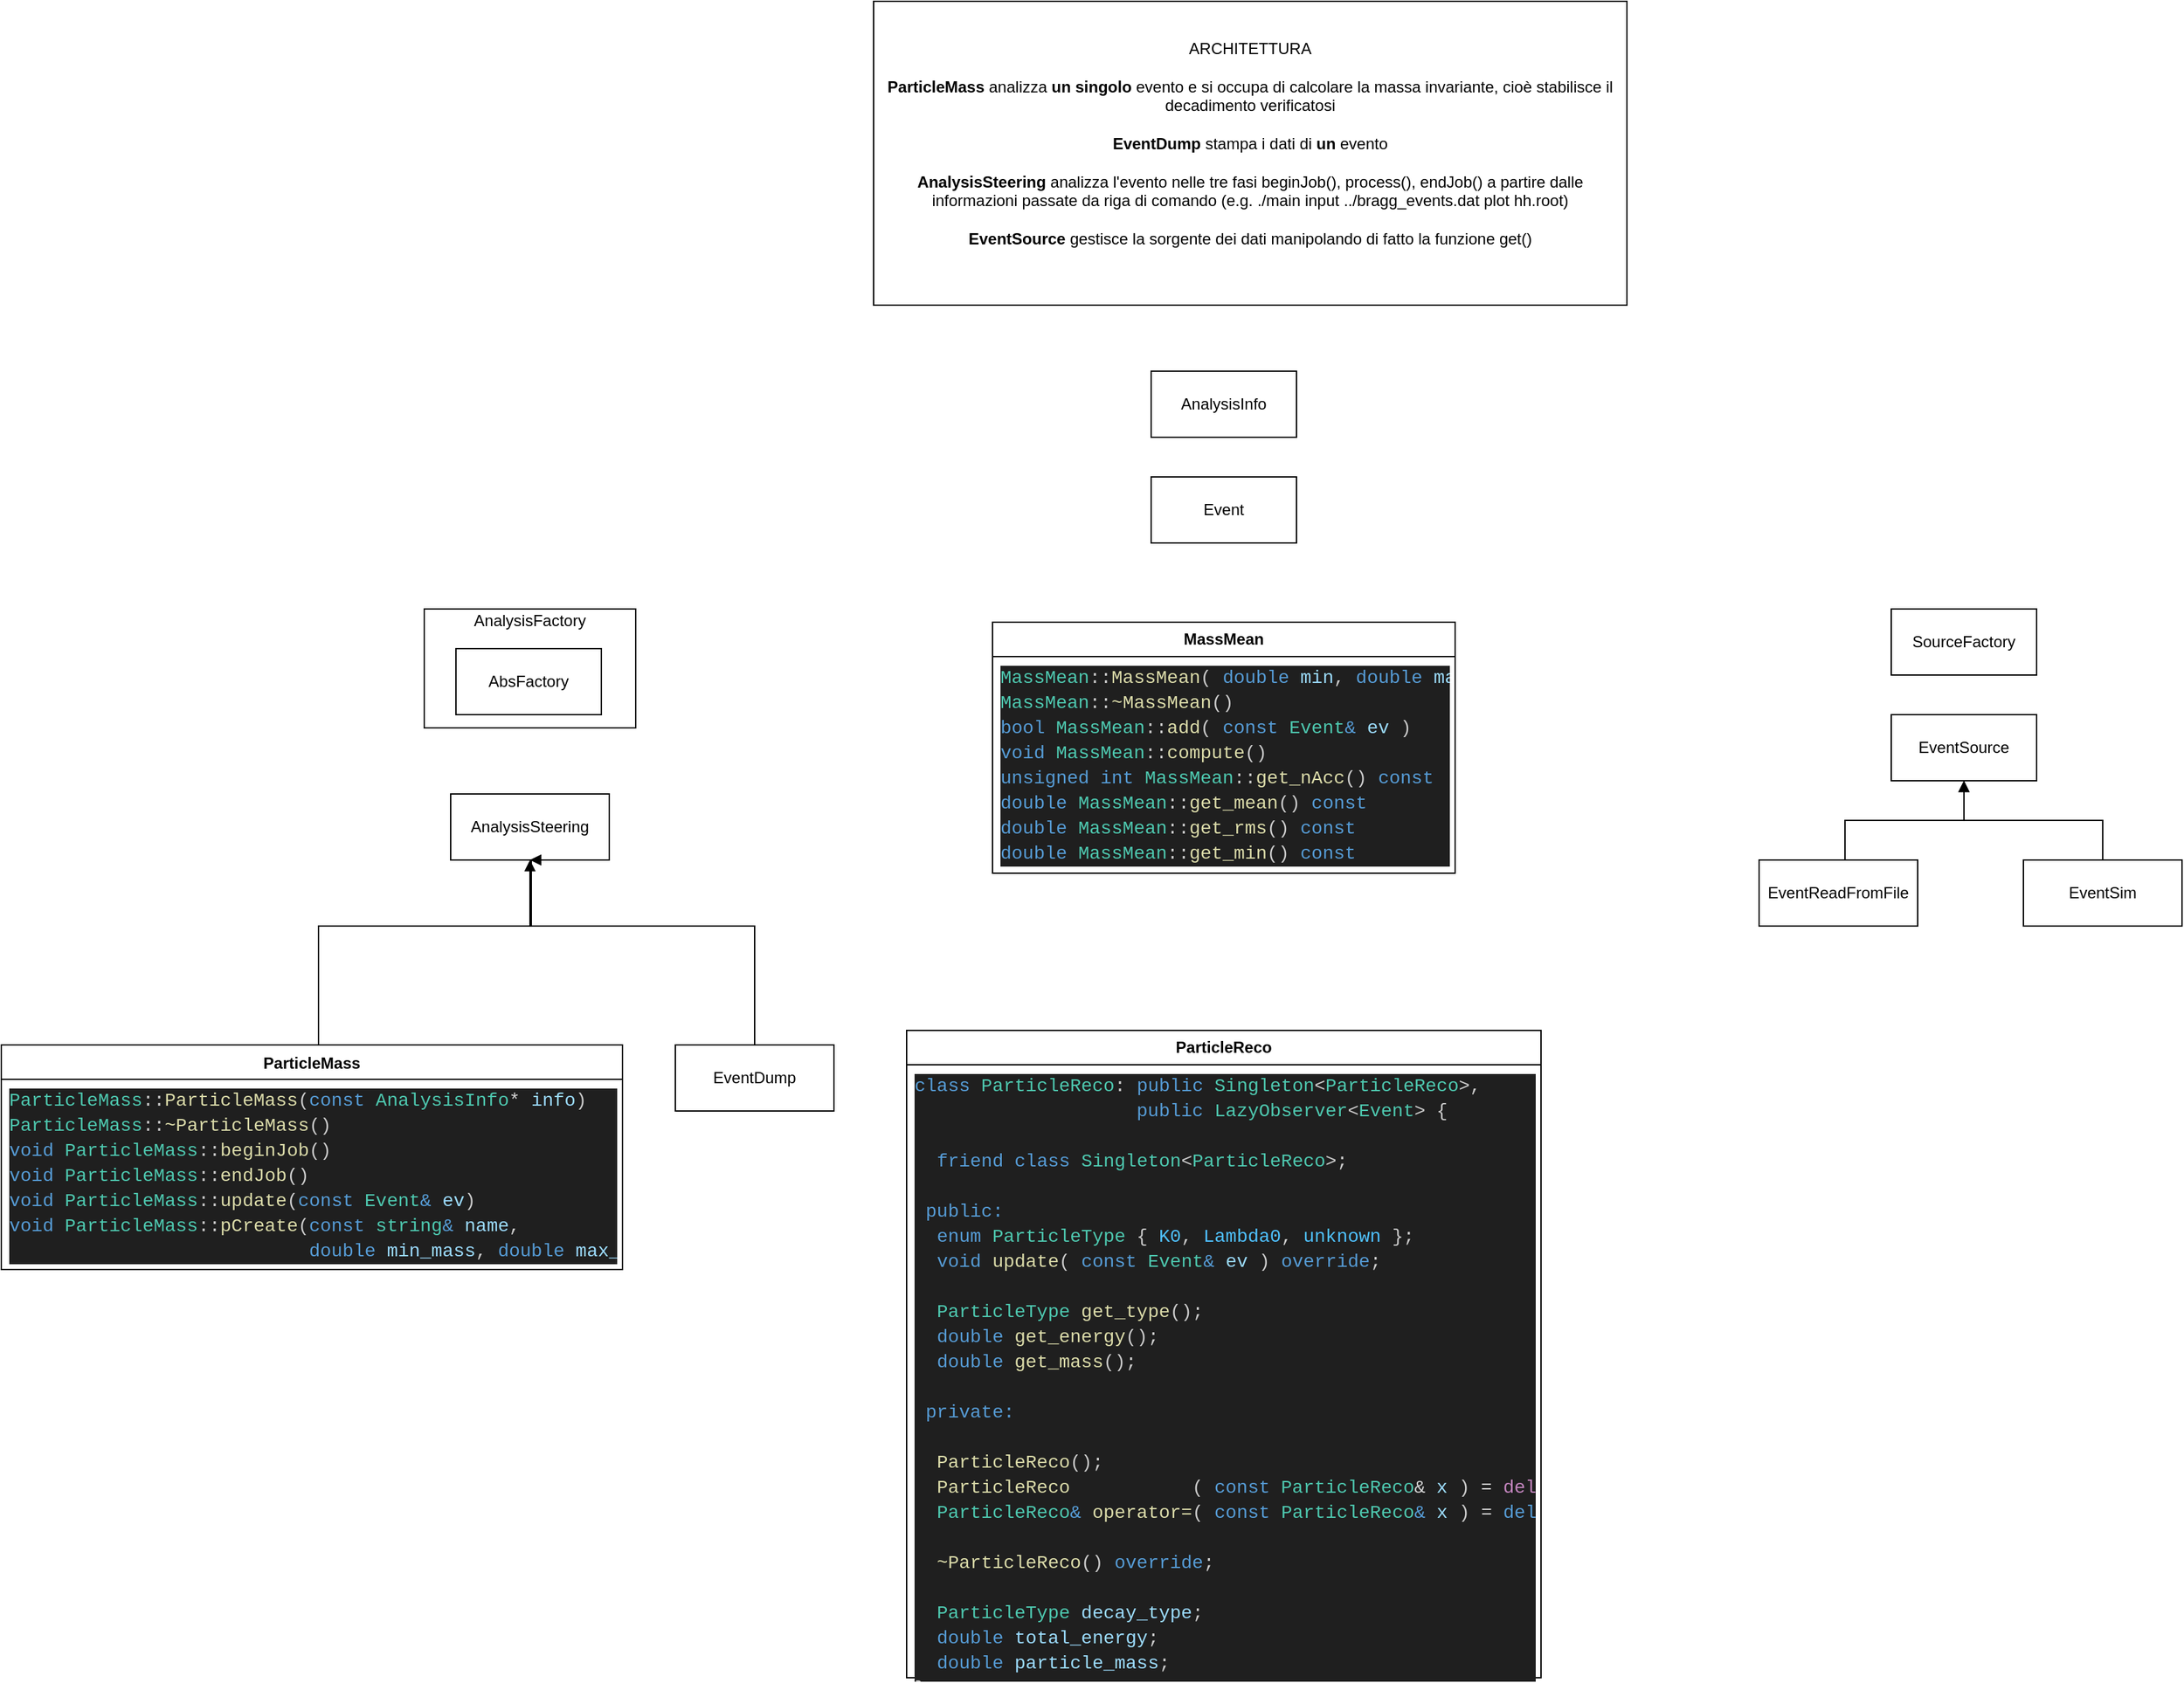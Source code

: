 <mxfile version="24.6.5" type="github">
  <diagram name="Pagina-1" id="wSfcJ0eLxWlFNtmCoV92">
    <mxGraphModel dx="3497" dy="1926" grid="1" gridSize="10" guides="1" tooltips="1" connect="1" arrows="1" fold="1" page="1" pageScale="1" pageWidth="827" pageHeight="1169" math="0" shadow="0">
      <root>
        <mxCell id="0" />
        <mxCell id="1" parent="0" />
        <mxCell id="1GMr9n0HFFHIPWMANCaE-1" value="SourceFactory" style="html=1;whiteSpace=wrap;" vertex="1" parent="1">
          <mxGeometry x="130" y="360" width="110" height="50" as="geometry" />
        </mxCell>
        <mxCell id="1GMr9n0HFFHIPWMANCaE-4" value="EventSource" style="html=1;whiteSpace=wrap;" vertex="1" parent="1">
          <mxGeometry x="130" y="440" width="110" height="50" as="geometry" />
        </mxCell>
        <mxCell id="1GMr9n0HFFHIPWMANCaE-5" value="EventSim" style="html=1;whiteSpace=wrap;" vertex="1" parent="1">
          <mxGeometry x="230" y="550" width="120" height="50" as="geometry" />
        </mxCell>
        <mxCell id="1GMr9n0HFFHIPWMANCaE-6" value="EventReadFromFile" style="html=1;whiteSpace=wrap;" vertex="1" parent="1">
          <mxGeometry x="30" y="550" width="120" height="50" as="geometry" />
        </mxCell>
        <mxCell id="1GMr9n0HFFHIPWMANCaE-7" value="EventDump" style="html=1;whiteSpace=wrap;" vertex="1" parent="1">
          <mxGeometry x="-790" y="690" width="120" height="50" as="geometry" />
        </mxCell>
        <mxCell id="1GMr9n0HFFHIPWMANCaE-8" value="Event" style="html=1;whiteSpace=wrap;" vertex="1" parent="1">
          <mxGeometry x="-430" y="260" width="110" height="50" as="geometry" />
        </mxCell>
        <mxCell id="1GMr9n0HFFHIPWMANCaE-9" value="AnalysisInfo" style="html=1;whiteSpace=wrap;" vertex="1" parent="1">
          <mxGeometry x="-430" y="180" width="110" height="50" as="geometry" />
        </mxCell>
        <mxCell id="1GMr9n0HFFHIPWMANCaE-10" value="AnalysisSteering" style="html=1;whiteSpace=wrap;" vertex="1" parent="1">
          <mxGeometry x="-960" y="500" width="120" height="50" as="geometry" />
        </mxCell>
        <mxCell id="1GMr9n0HFFHIPWMANCaE-11" value="AnalysisFactory&lt;div&gt;&lt;br&gt;&lt;/div&gt;&lt;div&gt;&lt;br&gt;&lt;/div&gt;&lt;div&gt;&lt;br&gt;&lt;/div&gt;&lt;div&gt;&lt;br&gt;&lt;/div&gt;&lt;div&gt;&lt;br&gt;&lt;/div&gt;" style="html=1;whiteSpace=wrap;" vertex="1" parent="1">
          <mxGeometry x="-980" y="360" width="160" height="90" as="geometry" />
        </mxCell>
        <mxCell id="1GMr9n0HFFHIPWMANCaE-12" value="" style="endArrow=block;endFill=1;html=1;edgeStyle=orthogonalEdgeStyle;align=left;verticalAlign=top;rounded=0;entryX=0.5;entryY=1;entryDx=0;entryDy=0;exitX=0.5;exitY=0;exitDx=0;exitDy=0;" edge="1" parent="1" source="1GMr9n0HFFHIPWMANCaE-18" target="1GMr9n0HFFHIPWMANCaE-10">
          <mxGeometry x="-1" relative="1" as="geometry">
            <mxPoint x="-1060" y="620" as="sourcePoint" />
            <mxPoint x="-680" y="600" as="targetPoint" />
            <Array as="points">
              <mxPoint x="-1060" y="690" />
              <mxPoint x="-1060" y="600" />
              <mxPoint x="-900" y="600" />
            </Array>
          </mxGeometry>
        </mxCell>
        <mxCell id="1GMr9n0HFFHIPWMANCaE-13" value="" style="endArrow=block;endFill=1;html=1;edgeStyle=orthogonalEdgeStyle;align=left;verticalAlign=top;rounded=0;exitX=0.5;exitY=0;exitDx=0;exitDy=0;" edge="1" parent="1" source="1GMr9n0HFFHIPWMANCaE-7">
          <mxGeometry x="-1" relative="1" as="geometry">
            <mxPoint x="-840" y="600" as="sourcePoint" />
            <mxPoint x="-900" y="550" as="targetPoint" />
            <Array as="points">
              <mxPoint x="-730" y="600" />
              <mxPoint x="-899" y="600" />
              <mxPoint x="-899" y="550" />
            </Array>
          </mxGeometry>
        </mxCell>
        <mxCell id="1GMr9n0HFFHIPWMANCaE-14" value="AbsFactory" style="html=1;whiteSpace=wrap;" vertex="1" parent="1">
          <mxGeometry x="-956" y="390" width="110" height="50" as="geometry" />
        </mxCell>
        <mxCell id="1GMr9n0HFFHIPWMANCaE-15" value="ARCHITETTURA&lt;div&gt;&lt;br&gt;&lt;/div&gt;&lt;div&gt;&lt;b&gt;ParticleMass&lt;/b&gt; analizza &lt;b&gt;un singolo&lt;/b&gt; evento e si occupa di calcolare la massa invariante, cioè stabilisce il decadimento verificatosi&lt;/div&gt;&lt;div&gt;&lt;br&gt;&lt;/div&gt;&lt;div&gt;&lt;b&gt;EventDump&lt;/b&gt; stampa i dati di &lt;b&gt;un&lt;/b&gt; evento&lt;/div&gt;&lt;div&gt;&lt;br&gt;&lt;/div&gt;&lt;div&gt;&lt;b&gt;AnalysisSteering&lt;/b&gt; analizza l&#39;evento nelle tre fasi beginJob(), process(), endJob() a partire dalle informazioni passate da riga di comando (e.g.&amp;nbsp;./main input ../bragg_events.dat plot hh.root)&lt;/div&gt;&lt;div&gt;&lt;br&gt;&lt;/div&gt;&lt;div&gt;&lt;b&gt;EventSource&lt;/b&gt;&amp;nbsp;gestisce la sorgente dei dati manipolando di fatto la funzione get()&lt;br&gt;&lt;div&gt;&lt;br&gt;&lt;/div&gt;&lt;/div&gt;" style="html=1;whiteSpace=wrap;" vertex="1" parent="1">
          <mxGeometry x="-640" y="-100" width="570" height="230" as="geometry" />
        </mxCell>
        <mxCell id="1GMr9n0HFFHIPWMANCaE-16" value="" style="endArrow=block;endFill=1;html=1;edgeStyle=orthogonalEdgeStyle;align=left;verticalAlign=top;rounded=0;exitX=0.5;exitY=0;exitDx=0;exitDy=0;entryX=0.5;entryY=1;entryDx=0;entryDy=0;" edge="1" parent="1" source="1GMr9n0HFFHIPWMANCaE-5" target="1GMr9n0HFFHIPWMANCaE-4">
          <mxGeometry x="-1" relative="1" as="geometry">
            <mxPoint x="260" y="560" as="sourcePoint" />
            <mxPoint x="180" y="480" as="targetPoint" />
            <Array as="points">
              <mxPoint x="290" y="520" />
              <mxPoint x="185" y="520" />
            </Array>
          </mxGeometry>
        </mxCell>
        <mxCell id="1GMr9n0HFFHIPWMANCaE-17" value="" style="endArrow=block;endFill=1;html=1;edgeStyle=orthogonalEdgeStyle;align=left;verticalAlign=top;rounded=0;exitX=0.5;exitY=0;exitDx=0;exitDy=0;entryX=0.5;entryY=1;entryDx=0;entryDy=0;" edge="1" parent="1" target="1GMr9n0HFFHIPWMANCaE-4">
          <mxGeometry x="-1" relative="1" as="geometry">
            <mxPoint x="95" y="550" as="sourcePoint" />
            <mxPoint x="-10" y="490" as="targetPoint" />
            <Array as="points">
              <mxPoint x="95" y="520" />
              <mxPoint x="185" y="520" />
            </Array>
          </mxGeometry>
        </mxCell>
        <mxCell id="1GMr9n0HFFHIPWMANCaE-18" value="ParticleMass" style="swimlane;fontStyle=1;align=center;verticalAlign=top;childLayout=stackLayout;horizontal=1;startSize=26;horizontalStack=0;resizeParent=1;resizeParentMax=0;resizeLast=0;collapsible=1;marginBottom=0;whiteSpace=wrap;html=1;" vertex="1" parent="1">
          <mxGeometry x="-1300" y="690" width="470" height="170" as="geometry" />
        </mxCell>
        <mxCell id="1GMr9n0HFFHIPWMANCaE-21" value="&lt;div style=&quot;color: rgb(204, 204, 204); background-color: rgb(31, 31, 31); font-family: Consolas, &amp;quot;Courier New&amp;quot;, monospace; font-size: 14px; line-height: 19px; white-space: pre;&quot;&gt;&lt;span style=&quot;color: #4ec9b0;&quot;&gt;ParticleMass&lt;/span&gt;::&lt;span style=&quot;color: #dcdcaa;&quot;&gt;ParticleMass&lt;/span&gt;(&lt;span style=&quot;color: #569cd6;&quot;&gt;const&lt;/span&gt; &lt;span style=&quot;color: #4ec9b0;&quot;&gt;AnalysisInfo&lt;/span&gt;&lt;span style=&quot;color: #d4d4d4;&quot;&gt;*&lt;/span&gt; &lt;span style=&quot;color: #9cdcfe;&quot;&gt;info&lt;/span&gt;)&lt;/div&gt;&lt;div style=&quot;color: rgb(204, 204, 204); background-color: rgb(31, 31, 31); font-family: Consolas, &amp;quot;Courier New&amp;quot;, monospace; font-size: 14px; line-height: 19px; white-space: pre;&quot;&gt;&lt;div style=&quot;line-height: 19px;&quot;&gt;&lt;span style=&quot;color: #4ec9b0;&quot;&gt;ParticleMass&lt;/span&gt;::&lt;span style=&quot;color: #dcdcaa;&quot;&gt;~&lt;/span&gt;&lt;span style=&quot;color: #dcdcaa;&quot;&gt;ParticleMass&lt;/span&gt;()&lt;/div&gt;&lt;div style=&quot;line-height: 19px;&quot;&gt;&lt;div style=&quot;line-height: 19px;&quot;&gt;&lt;span style=&quot;color: #569cd6;&quot;&gt;void&lt;/span&gt; &lt;span style=&quot;color: #4ec9b0;&quot;&gt;ParticleMass&lt;/span&gt;::&lt;span style=&quot;color: #dcdcaa;&quot;&gt;beginJob&lt;/span&gt;()&lt;/div&gt;&lt;div style=&quot;line-height: 19px;&quot;&gt;&lt;div style=&quot;line-height: 19px;&quot;&gt;&lt;span style=&quot;color: #569cd6;&quot;&gt;void&lt;/span&gt; &lt;span style=&quot;color: #4ec9b0;&quot;&gt;ParticleMass&lt;/span&gt;::&lt;span style=&quot;color: #dcdcaa;&quot;&gt;endJob&lt;/span&gt;()&lt;/div&gt;&lt;div style=&quot;line-height: 19px;&quot;&gt;&lt;div style=&quot;line-height: 19px;&quot;&gt;&lt;span style=&quot;color: #569cd6;&quot;&gt;void&lt;/span&gt; &lt;span style=&quot;color: #4ec9b0;&quot;&gt;ParticleMass&lt;/span&gt;::&lt;span style=&quot;color: #dcdcaa;&quot;&gt;update&lt;/span&gt;(&lt;span style=&quot;color: #569cd6;&quot;&gt;const&lt;/span&gt; &lt;span style=&quot;color: #4ec9b0;&quot;&gt;Event&lt;/span&gt;&lt;span style=&quot;color: #569cd6;&quot;&gt;&amp;amp;&lt;/span&gt; &lt;span style=&quot;color: #9cdcfe;&quot;&gt;ev&lt;/span&gt;)&lt;/div&gt;&lt;div style=&quot;line-height: 19px;&quot;&gt;&lt;div style=&quot;line-height: 19px;&quot;&gt;&lt;span style=&quot;color: #569cd6;&quot;&gt;void&lt;/span&gt; &lt;span style=&quot;color: #4ec9b0;&quot;&gt;ParticleMass&lt;/span&gt;::&lt;span style=&quot;color: #dcdcaa;&quot;&gt;pCreate&lt;/span&gt;(&lt;span style=&quot;color: #569cd6;&quot;&gt;const&lt;/span&gt; &lt;span style=&quot;color: #4ec9b0;&quot;&gt;string&lt;/span&gt;&lt;span style=&quot;color: #569cd6;&quot;&gt;&amp;amp;&lt;/span&gt; &lt;span style=&quot;color: #9cdcfe;&quot;&gt;name&lt;/span&gt;,&lt;/div&gt;&lt;div style=&quot;line-height: 19px;&quot;&gt;&lt;span style=&quot;white-space: pre;&quot;&gt;&#x9;&lt;/span&gt;&lt;span style=&quot;white-space: pre;&quot;&gt;&#x9;&lt;/span&gt;&lt;span style=&quot;white-space: pre;&quot;&gt;&#x9;&lt;/span&gt;   &lt;span style=&quot;color: #569cd6;&quot;&gt;double&lt;/span&gt; &lt;span style=&quot;color: #9cdcfe;&quot;&gt;min_mass&lt;/span&gt;, &lt;span style=&quot;color: #569cd6;&quot;&gt;double&lt;/span&gt; &lt;span style=&quot;color: #9cdcfe;&quot;&gt;max_mass&lt;/span&gt;)&lt;/div&gt;&lt;/div&gt;&lt;/div&gt;&lt;/div&gt;&lt;/div&gt;&lt;/div&gt;" style="text;strokeColor=none;fillColor=none;align=left;verticalAlign=top;spacingLeft=4;spacingRight=4;overflow=hidden;rotatable=0;points=[[0,0.5],[1,0.5]];portConstraint=eastwest;whiteSpace=wrap;html=1;" vertex="1" parent="1GMr9n0HFFHIPWMANCaE-18">
          <mxGeometry y="26" width="470" height="144" as="geometry" />
        </mxCell>
        <mxCell id="1GMr9n0HFFHIPWMANCaE-26" value="&lt;b&gt;MassMean&lt;/b&gt;" style="swimlane;fontStyle=0;childLayout=stackLayout;horizontal=1;startSize=26;fillColor=none;horizontalStack=0;resizeParent=1;resizeParentMax=0;resizeLast=0;collapsible=1;marginBottom=0;whiteSpace=wrap;html=1;" vertex="1" parent="1">
          <mxGeometry x="-550" y="370" width="350" height="190" as="geometry" />
        </mxCell>
        <mxCell id="1GMr9n0HFFHIPWMANCaE-27" value="&lt;div style=&quot;color: rgb(204, 204, 204); background-color: rgb(31, 31, 31); font-family: Consolas, &amp;quot;Courier New&amp;quot;, monospace; font-size: 14px; line-height: 19px; white-space: pre;&quot;&gt;&lt;span style=&quot;color: #4ec9b0;&quot;&gt;MassMean&lt;/span&gt;::&lt;span style=&quot;color: #dcdcaa;&quot;&gt;MassMean&lt;/span&gt;( &lt;span style=&quot;color: #569cd6;&quot;&gt;double&lt;/span&gt; &lt;span style=&quot;color: #9cdcfe;&quot;&gt;min&lt;/span&gt;, &lt;span style=&quot;color: #569cd6;&quot;&gt;double&lt;/span&gt; &lt;span style=&quot;color: #9cdcfe;&quot;&gt;max&lt;/span&gt; )&lt;/div&gt;&lt;div style=&quot;background-color: rgb(31, 31, 31); font-family: Consolas, &amp;quot;Courier New&amp;quot;, monospace; font-size: 14px; line-height: 19px; white-space: pre;&quot;&gt;&lt;div style=&quot;color: rgb(204, 204, 204); line-height: 19px;&quot;&gt;&lt;span style=&quot;color: #4ec9b0;&quot;&gt;MassMean&lt;/span&gt;::&lt;span style=&quot;color: #dcdcaa;&quot;&gt;~&lt;/span&gt;&lt;span style=&quot;color: #dcdcaa;&quot;&gt;MassMean&lt;/span&gt;()&lt;/div&gt;&lt;div style=&quot;line-height: 19px;&quot;&gt;&lt;div style=&quot;color: rgb(204, 204, 204); line-height: 19px;&quot;&gt;&lt;span style=&quot;color: #569cd6;&quot;&gt;bool&lt;/span&gt; &lt;span style=&quot;color: #4ec9b0;&quot;&gt;MassMean&lt;/span&gt;::&lt;span style=&quot;color: #dcdcaa;&quot;&gt;add&lt;/span&gt;( &lt;span style=&quot;color: #569cd6;&quot;&gt;const&lt;/span&gt; &lt;span style=&quot;color: #4ec9b0;&quot;&gt;Event&lt;/span&gt;&lt;span style=&quot;color: #569cd6;&quot;&gt;&amp;amp;&lt;/span&gt; &lt;span style=&quot;color: #9cdcfe;&quot;&gt;ev&lt;/span&gt; )&lt;/div&gt;&lt;div style=&quot;line-height: 19px;&quot;&gt;&lt;div style=&quot;color: rgb(204, 204, 204); line-height: 19px;&quot;&gt;&lt;span style=&quot;color: #569cd6;&quot;&gt;void&lt;/span&gt; &lt;span style=&quot;color: #4ec9b0;&quot;&gt;MassMean&lt;/span&gt;::&lt;span style=&quot;color: #dcdcaa;&quot;&gt;compute&lt;/span&gt;()&lt;/div&gt;&lt;div style=&quot;line-height: 19px;&quot;&gt;&lt;div style=&quot;color: rgb(204, 204, 204); line-height: 19px;&quot;&gt;&lt;span style=&quot;color: #569cd6;&quot;&gt;unsigned&lt;/span&gt; &lt;span style=&quot;color: #569cd6;&quot;&gt;int&lt;/span&gt; &lt;span style=&quot;color: #4ec9b0;&quot;&gt;MassMean&lt;/span&gt;::&lt;span style=&quot;color: #dcdcaa;&quot;&gt;get_nAcc&lt;/span&gt;() &lt;span style=&quot;color: #569cd6;&quot;&gt;const&lt;/span&gt;&lt;/div&gt;&lt;div style=&quot;line-height: 19px;&quot;&gt;&lt;div style=&quot;line-height: 19px;&quot;&gt;&lt;div style=&quot;&quot;&gt;&lt;span style=&quot;color: rgb(86, 156, 214);&quot;&gt;double&lt;/span&gt;&lt;font color=&quot;#cccccc&quot;&gt; &lt;/font&gt;&lt;span style=&quot;color: rgb(78, 201, 176);&quot;&gt;MassMean&lt;/span&gt;&lt;font color=&quot;#cccccc&quot;&gt;::&lt;/font&gt;&lt;span style=&quot;color: rgb(220, 220, 170);&quot;&gt;get_mean&lt;/span&gt;&lt;font color=&quot;#cccccc&quot;&gt;() &lt;/font&gt;&lt;font color=&quot;#569cd6&quot;&gt;const&lt;/font&gt;&lt;/div&gt;&lt;div style=&quot;color: rgb(204, 204, 204);&quot;&gt;&lt;span style=&quot;color: #569cd6;&quot;&gt;double&lt;/span&gt; &lt;span style=&quot;color: #4ec9b0;&quot;&gt;MassMean&lt;/span&gt;::&lt;span style=&quot;color: #dcdcaa;&quot;&gt;get_rms&lt;/span&gt;() &lt;span style=&quot;color: #569cd6;&quot;&gt;const&lt;/span&gt;&lt;/div&gt;&lt;div style=&quot;color: rgb(204, 204, 204);&quot;&gt;&lt;span style=&quot;color: #569cd6;&quot;&gt;double&lt;/span&gt; &lt;span style=&quot;color: #4ec9b0;&quot;&gt;MassMean&lt;/span&gt;::&lt;span style=&quot;color: #dcdcaa;&quot;&gt;get_min&lt;/span&gt;() &lt;span style=&quot;color: #569cd6;&quot;&gt;const&lt;/span&gt;&lt;/div&gt;&lt;/div&gt;&lt;/div&gt;&lt;/div&gt;&lt;/div&gt;&lt;/div&gt;&lt;/div&gt;" style="text;strokeColor=none;fillColor=none;align=left;verticalAlign=top;spacingLeft=4;spacingRight=4;overflow=hidden;rotatable=0;points=[[0,0.5],[1,0.5]];portConstraint=eastwest;whiteSpace=wrap;html=1;" vertex="1" parent="1GMr9n0HFFHIPWMANCaE-26">
          <mxGeometry y="26" width="350" height="164" as="geometry" />
        </mxCell>
        <mxCell id="1GMr9n0HFFHIPWMANCaE-30" value="&lt;b&gt;ParticleReco&lt;/b&gt;" style="swimlane;fontStyle=0;childLayout=stackLayout;horizontal=1;startSize=26;fillColor=none;horizontalStack=0;resizeParent=1;resizeParentMax=0;resizeLast=0;collapsible=1;marginBottom=0;whiteSpace=wrap;html=1;" vertex="1" parent="1">
          <mxGeometry x="-615" y="679" width="480" height="490" as="geometry" />
        </mxCell>
        <mxCell id="1GMr9n0HFFHIPWMANCaE-31" value="&lt;div style=&quot;color: rgb(204, 204, 204); background-color: rgb(31, 31, 31); font-family: Consolas, &amp;quot;Courier New&amp;quot;, monospace; font-size: 14px; line-height: 19px; white-space: pre;&quot;&gt;&lt;div&gt;&lt;span style=&quot;color: #569cd6;&quot;&gt;class&lt;/span&gt; &lt;span style=&quot;color: #4ec9b0;&quot;&gt;ParticleReco&lt;/span&gt;: &lt;span style=&quot;color: #569cd6;&quot;&gt;public&lt;/span&gt; &lt;span style=&quot;color: #4ec9b0;&quot;&gt;Singleton&lt;/span&gt;&amp;lt;&lt;span style=&quot;color: #4ec9b0;&quot;&gt;ParticleReco&lt;/span&gt;&amp;gt;,&lt;/div&gt;&lt;div&gt;&amp;nbsp; &amp;nbsp; &amp;nbsp; &amp;nbsp; &amp;nbsp; &amp;nbsp; &amp;nbsp; &amp;nbsp; &amp;nbsp; &amp;nbsp; &lt;span style=&quot;color: #569cd6;&quot;&gt;public&lt;/span&gt; &lt;span style=&quot;color: #4ec9b0;&quot;&gt;LazyObserver&lt;/span&gt;&amp;lt;&lt;span style=&quot;color: #4ec9b0;&quot;&gt;Event&lt;/span&gt;&amp;gt; {&lt;/div&gt;&lt;br&gt;&lt;div&gt;&amp;nbsp; &lt;span style=&quot;color: #569cd6;&quot;&gt;friend&lt;/span&gt; &lt;span style=&quot;color: #569cd6;&quot;&gt;class&lt;/span&gt; &lt;span style=&quot;color: #4ec9b0;&quot;&gt;Singleton&lt;/span&gt;&amp;lt;&lt;span style=&quot;color: #4ec9b0;&quot;&gt;ParticleReco&lt;/span&gt;&amp;gt;;&lt;/div&gt;&lt;br&gt;&lt;div&gt;&amp;nbsp;&lt;span style=&quot;color: #569cd6;&quot;&gt;public:&lt;/span&gt;&lt;/div&gt;&lt;div&gt;&amp;nbsp; &lt;span style=&quot;color: rgb(86, 156, 214);&quot;&gt;enum&lt;/span&gt; &lt;span style=&quot;color: rgb(78, 201, 176);&quot;&gt;ParticleType&lt;/span&gt; { &lt;span style=&quot;color: rgb(79, 193, 255);&quot;&gt;K0&lt;/span&gt;, &lt;span style=&quot;color: rgb(79, 193, 255);&quot;&gt;Lambda0&lt;/span&gt;, &lt;span style=&quot;color: rgb(79, 193, 255);&quot;&gt;unknown&lt;/span&gt; };&lt;br&gt;&lt;/div&gt;&lt;div&gt;  &lt;span style=&quot;color: rgb(86, 156, 214);&quot;&gt;void&lt;/span&gt; &lt;span style=&quot;color: rgb(220, 220, 170);&quot;&gt;update&lt;/span&gt;( &lt;span style=&quot;color: rgb(86, 156, 214);&quot;&gt;const&lt;/span&gt; &lt;span style=&quot;color: rgb(78, 201, 176);&quot;&gt;Event&lt;/span&gt;&lt;span style=&quot;color: rgb(86, 156, 214);&quot;&gt;&amp;amp;&lt;/span&gt; &lt;span style=&quot;color: rgb(156, 220, 254);&quot;&gt;ev&lt;/span&gt; ) &lt;span style=&quot;color: rgb(86, 156, 214);&quot;&gt;override&lt;/span&gt;;&lt;br&gt;&lt;/div&gt;&lt;br&gt;&lt;div&gt;&lt;span style=&quot;color: #6a9955;&quot;&gt;&amp;nbsp; &lt;/span&gt;&lt;span style=&quot;color: rgb(78, 201, 176);&quot;&gt;ParticleType&lt;/span&gt; &lt;span style=&quot;color: rgb(220, 220, 170);&quot;&gt;get_type&lt;/span&gt;();&lt;/div&gt;&lt;div&gt;&lt;span style=&quot;color: #6a9955;&quot;&gt;&amp;nbsp; &lt;/span&gt;&lt;span style=&quot;color: rgb(86, 156, 214);&quot;&gt;double&lt;/span&gt; &lt;span style=&quot;color: rgb(220, 220, 170);&quot;&gt;get_energy&lt;/span&gt;();&lt;/div&gt;&lt;div&gt;&lt;span style=&quot;color: #6a9955;&quot;&gt;&amp;nbsp; &lt;/span&gt;&lt;span style=&quot;color: rgb(86, 156, 214);&quot;&gt;double&lt;/span&gt; &lt;span style=&quot;color: rgb(220, 220, 170);&quot;&gt;get_mass&lt;/span&gt;();&lt;/div&gt;&lt;br&gt;&lt;div&gt;&amp;nbsp;&lt;span style=&quot;color: #569cd6;&quot;&gt;private:&lt;/span&gt;&lt;/div&gt;&lt;br&gt;&lt;div&gt;&lt;span style=&quot;color: #6a9955;&quot;&gt;&amp;nbsp; &lt;/span&gt;&lt;span style=&quot;color: rgb(220, 220, 170);&quot;&gt;ParticleReco&lt;/span&gt;();&lt;/div&gt;&lt;div&gt;&lt;span style=&quot;color: #6a9955;&quot;&gt;&amp;nbsp; &lt;/span&gt;&lt;span style=&quot;color: rgb(220, 220, 170);&quot;&gt;ParticleReco&lt;/span&gt; &amp;nbsp; &amp;nbsp; &amp;nbsp; &amp;nbsp; &amp;nbsp; ( &lt;span style=&quot;color: rgb(86, 156, 214);&quot;&gt;const&lt;/span&gt; &lt;span style=&quot;color: rgb(78, 201, 176);&quot;&gt;ParticleReco&lt;/span&gt;&lt;span style=&quot;color: rgb(212, 212, 212);&quot;&gt;&amp;amp;&lt;/span&gt; &lt;span style=&quot;color: rgb(156, 220, 254);&quot;&gt;x&lt;/span&gt; ) &lt;span style=&quot;color: rgb(212, 212, 212);&quot;&gt;=&lt;/span&gt; &lt;span style=&quot;color: rgb(197, 134, 192);&quot;&gt;delete&lt;/span&gt;;&lt;/div&gt;&lt;div&gt;&amp;nbsp; &lt;span style=&quot;color: #4ec9b0;&quot;&gt;ParticleReco&lt;/span&gt;&lt;span style=&quot;color: #569cd6;&quot;&gt;&amp;amp;&lt;/span&gt; &lt;span style=&quot;color: #dcdcaa;&quot;&gt;operator=&lt;/span&gt;( &lt;span style=&quot;color: #569cd6;&quot;&gt;const&lt;/span&gt; &lt;span style=&quot;color: #4ec9b0;&quot;&gt;ParticleReco&lt;/span&gt;&lt;span style=&quot;color: #569cd6;&quot;&gt;&amp;amp;&lt;/span&gt; &lt;span style=&quot;color: #9cdcfe;&quot;&gt;x&lt;/span&gt; ) &lt;span style=&quot;color: #d4d4d4;&quot;&gt;=&lt;/span&gt; &lt;span style=&quot;color: #569cd6;&quot;&gt;delete&lt;/span&gt;;&lt;/div&gt;&lt;br&gt;&lt;div&gt;&lt;span style=&quot;color: #6a9955;&quot;&gt;&amp;nbsp; &lt;/span&gt;&lt;span style=&quot;color: rgb(220, 220, 170);&quot;&gt;~ParticleReco&lt;/span&gt;() &lt;span style=&quot;color: rgb(86, 156, 214);&quot;&gt;override&lt;/span&gt;;&lt;/div&gt;&lt;br&gt;&lt;div&gt;&lt;span style=&quot;color: #6a9955;&quot;&gt;&amp;nbsp; &lt;/span&gt;&lt;span style=&quot;color: rgb(78, 201, 176);&quot;&gt;ParticleType&lt;/span&gt; &lt;span style=&quot;color: rgb(156, 220, 254);&quot;&gt;decay_type&lt;/span&gt;;&lt;/div&gt;&lt;div&gt;&lt;span style=&quot;color: #6a9955;&quot;&gt;&amp;nbsp; &lt;/span&gt;&lt;span style=&quot;color: rgb(86, 156, 214);&quot;&gt;double&lt;/span&gt; &lt;span style=&quot;color: rgb(156, 220, 254);&quot;&gt;total_energy&lt;/span&gt;;&lt;/div&gt;&lt;div&gt;&lt;span style=&quot;color: #6a9955;&quot;&gt;&amp;nbsp; &lt;/span&gt;&lt;span style=&quot;color: rgb(86, 156, 214);&quot;&gt;double&lt;/span&gt; &lt;span style=&quot;color: rgb(156, 220, 254);&quot;&gt;particle_mass&lt;/span&gt;;&lt;/div&gt;&lt;div&gt;};&lt;/div&gt;&lt;/div&gt;" style="text;strokeColor=none;fillColor=none;align=left;verticalAlign=top;spacingLeft=4;spacingRight=4;overflow=hidden;rotatable=0;points=[[0,0.5],[1,0.5]];portConstraint=eastwest;whiteSpace=wrap;html=1;" vertex="1" parent="1GMr9n0HFFHIPWMANCaE-30">
          <mxGeometry y="26" width="480" height="464" as="geometry" />
        </mxCell>
      </root>
    </mxGraphModel>
  </diagram>
</mxfile>
